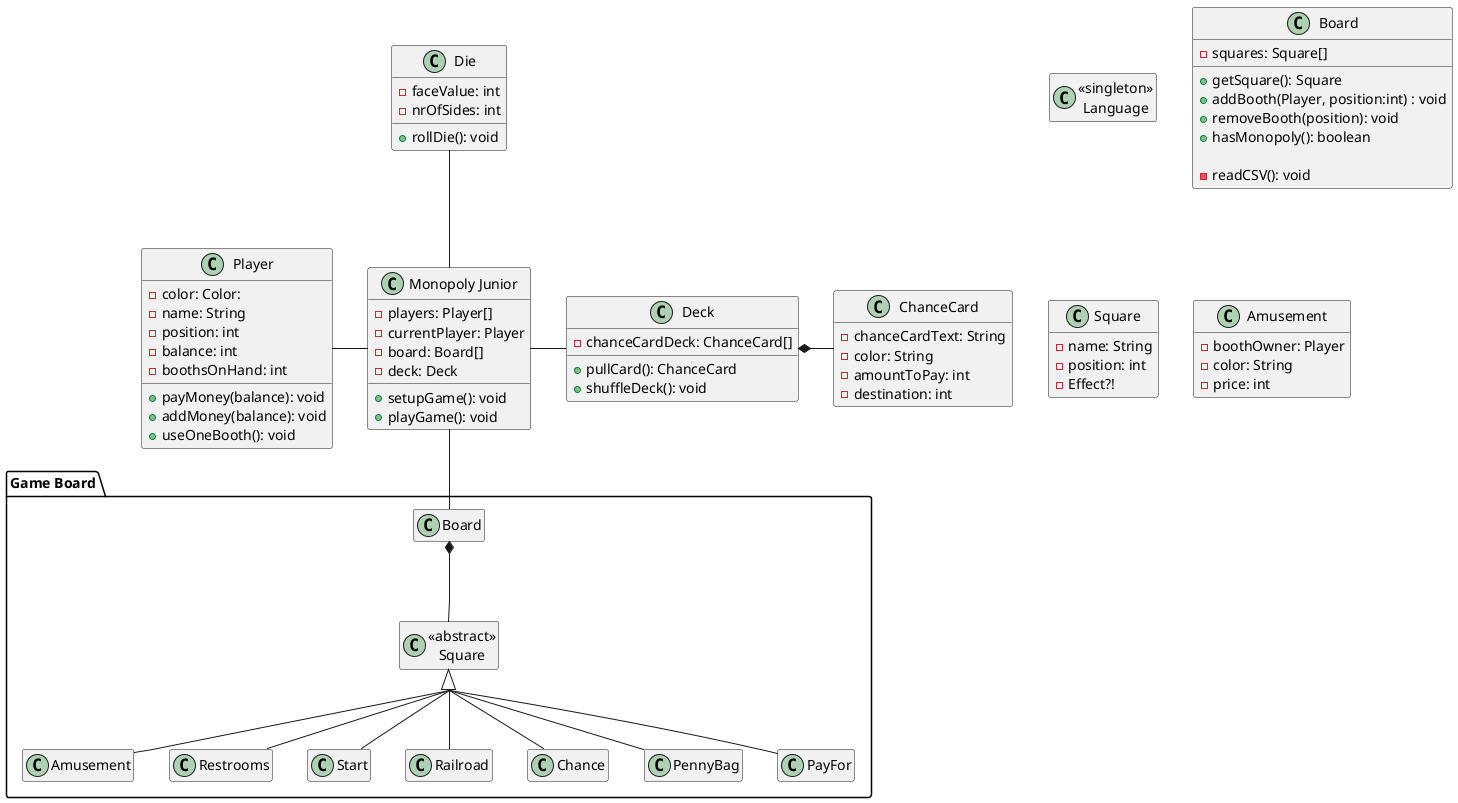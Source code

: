 @startuml

hide empty members
skinparam groupInheritance 2

class "Monopoly Junior" as Game
class Die

package "Game Board" {
    class Board

    class "<<abstract>>\nSquare" as Square
        class Amusement
        class Restrooms
        class Start
        class Railroad
        class Chance
        class PennyBag
        class PayFor
}

class Deck
class ChanceCard
class Player
class "<<singleton>>\nLanguage" as Language

Game -up- Die
Game -right- Deck
    Deck *-right- ChanceCard
Game -left- Player
Game -down- Board
    Board *-down- Square
    Square <|-- Restrooms
    Square <|-- Amusement
    Square <|-- Railroad
    Square <|-- PayFor
    Square <|-- PennyBag
    Square <|-- Start
    Square <|-- Chance

class Game {
    -players: Player[]
    -currentPlayer: Player
    -board: Board[]
    -deck: Deck

    +setupGame(): void
    +playGame(): void
}

class Board {
    -squares: Square[]

    +getSquare(): Square
    +addBooth(Player, position:int) : void
    +removeBooth(position): void
    +hasMonopoly(): boolean

    -readCSV(): void
}

class Square {
    -name: String
    -position: int
    -Effect?!
}

class Die {
    -faceValue: int
    -nrOfSides: int

    +rollDie(): void
}

class Player {
    -color: Color:
    -name: String
    -position: int
    -balance: int
    -boothsOnHand: int

    +payMoney(balance): void
    +addMoney(balance): void
    +useOneBooth(): void
}

class Deck {
    -chanceCardDeck: ChanceCard[]

    +pullCard(): ChanceCard
    +shuffleDeck(): void
}
class ChanceCard {
    -chanceCardText: String
    -color: String
    -amountToPay: int
    -destination: int

}
class Amusement {
    -boothOwner: Player
    -color: String
    -price: int

}

@enduml